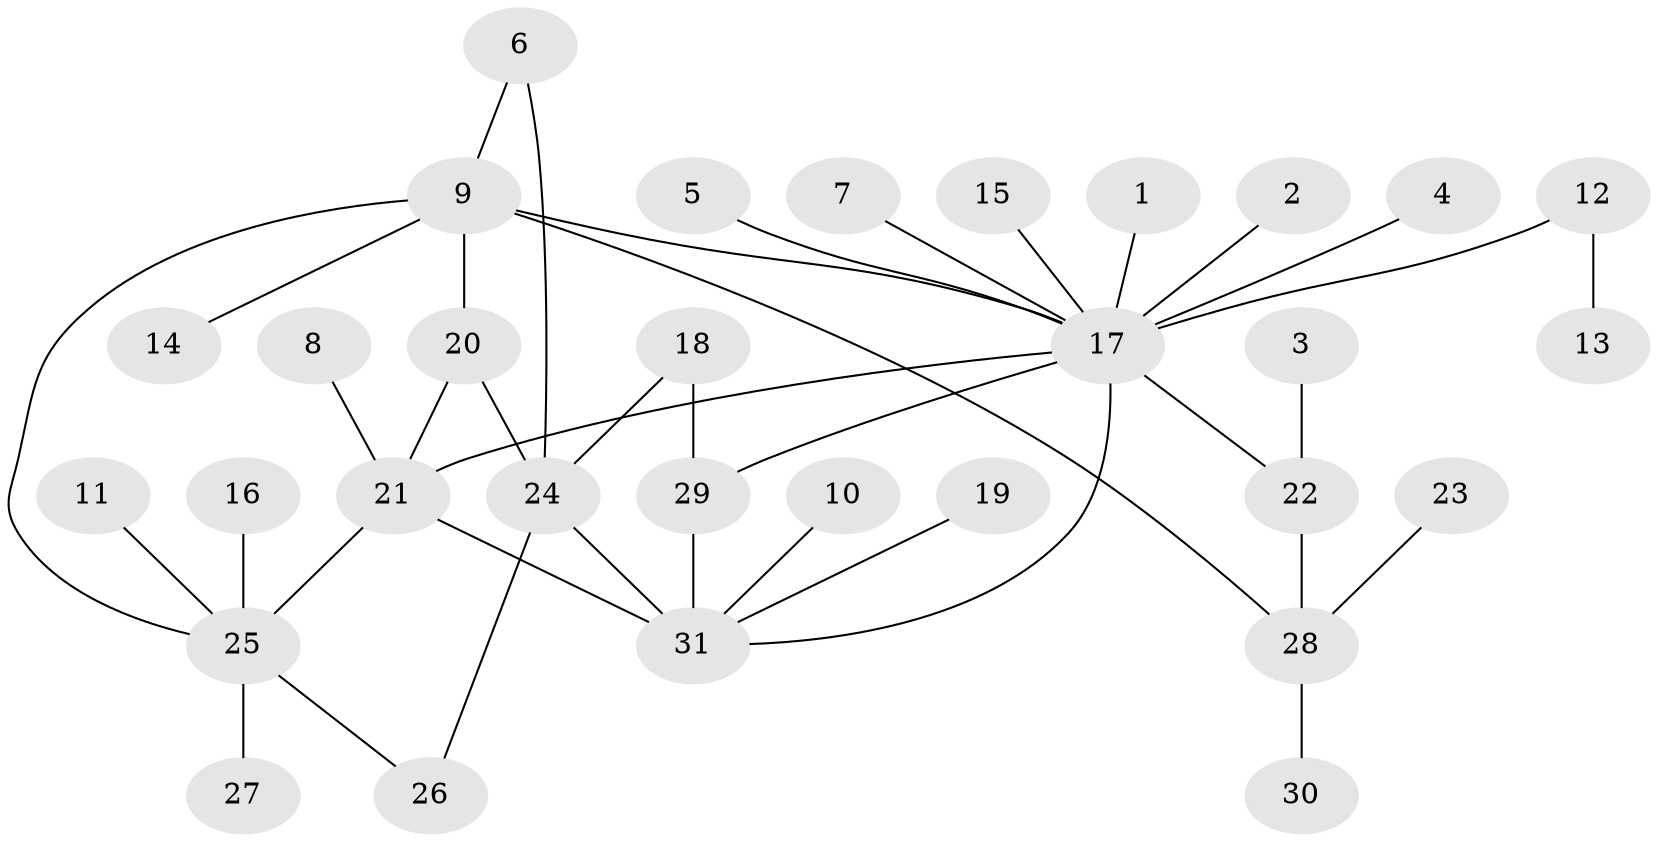 // original degree distribution, {7: 0.03225806451612903, 6: 0.03225806451612903, 15: 0.016129032258064516, 1: 0.532258064516129, 4: 0.12903225806451613, 8: 0.016129032258064516, 5: 0.016129032258064516, 2: 0.11290322580645161, 3: 0.11290322580645161}
// Generated by graph-tools (version 1.1) at 2025/49/03/09/25 03:49:58]
// undirected, 31 vertices, 39 edges
graph export_dot {
graph [start="1"]
  node [color=gray90,style=filled];
  1;
  2;
  3;
  4;
  5;
  6;
  7;
  8;
  9;
  10;
  11;
  12;
  13;
  14;
  15;
  16;
  17;
  18;
  19;
  20;
  21;
  22;
  23;
  24;
  25;
  26;
  27;
  28;
  29;
  30;
  31;
  1 -- 17 [weight=1.0];
  2 -- 17 [weight=1.0];
  3 -- 22 [weight=1.0];
  4 -- 17 [weight=1.0];
  5 -- 17 [weight=1.0];
  6 -- 9 [weight=1.0];
  6 -- 24 [weight=1.0];
  7 -- 17 [weight=1.0];
  8 -- 21 [weight=1.0];
  9 -- 14 [weight=2.0];
  9 -- 17 [weight=2.0];
  9 -- 20 [weight=1.0];
  9 -- 25 [weight=1.0];
  9 -- 28 [weight=1.0];
  10 -- 31 [weight=1.0];
  11 -- 25 [weight=1.0];
  12 -- 13 [weight=1.0];
  12 -- 17 [weight=1.0];
  15 -- 17 [weight=1.0];
  16 -- 25 [weight=1.0];
  17 -- 21 [weight=1.0];
  17 -- 22 [weight=1.0];
  17 -- 29 [weight=1.0];
  17 -- 31 [weight=2.0];
  18 -- 24 [weight=1.0];
  18 -- 29 [weight=1.0];
  19 -- 31 [weight=1.0];
  20 -- 21 [weight=1.0];
  20 -- 24 [weight=1.0];
  21 -- 25 [weight=1.0];
  21 -- 31 [weight=2.0];
  22 -- 28 [weight=1.0];
  23 -- 28 [weight=1.0];
  24 -- 26 [weight=1.0];
  24 -- 31 [weight=2.0];
  25 -- 26 [weight=1.0];
  25 -- 27 [weight=1.0];
  28 -- 30 [weight=1.0];
  29 -- 31 [weight=1.0];
}
